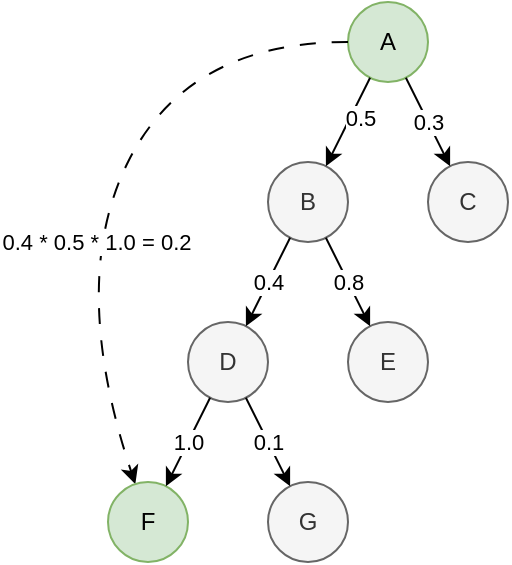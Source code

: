 <mxfile version="27.0.2">
  <diagram name="Page-1" id="7340mGMNs5xD894TJSfL">
    <mxGraphModel dx="979" dy="371" grid="1" gridSize="10" guides="1" tooltips="1" connect="1" arrows="1" fold="1" page="1" pageScale="1" pageWidth="850" pageHeight="1100" math="0" shadow="0">
      <root>
        <mxCell id="0" />
        <mxCell id="1" parent="0" />
        <mxCell id="Omaqz9L-98QQXD41gnPy-1" value="A" style="ellipse;whiteSpace=wrap;html=1;aspect=fixed;fillColor=#d5e8d4;strokeColor=#82b366;" vertex="1" parent="1">
          <mxGeometry x="200" y="40" width="40" height="40" as="geometry" />
        </mxCell>
        <mxCell id="Omaqz9L-98QQXD41gnPy-2" value="C" style="ellipse;whiteSpace=wrap;html=1;aspect=fixed;fillColor=#f5f5f5;fontColor=#333333;strokeColor=#666666;" vertex="1" parent="1">
          <mxGeometry x="240" y="120" width="40" height="40" as="geometry" />
        </mxCell>
        <mxCell id="Omaqz9L-98QQXD41gnPy-3" value="B" style="ellipse;whiteSpace=wrap;html=1;aspect=fixed;fillColor=#f5f5f5;fontColor=#333333;strokeColor=#666666;" vertex="1" parent="1">
          <mxGeometry x="160" y="120" width="40" height="40" as="geometry" />
        </mxCell>
        <mxCell id="Omaqz9L-98QQXD41gnPy-4" value="E" style="ellipse;whiteSpace=wrap;html=1;aspect=fixed;fillColor=#f5f5f5;fontColor=#333333;strokeColor=#666666;" vertex="1" parent="1">
          <mxGeometry x="200" y="200" width="40" height="40" as="geometry" />
        </mxCell>
        <mxCell id="Omaqz9L-98QQXD41gnPy-5" value="D" style="ellipse;whiteSpace=wrap;html=1;aspect=fixed;fillColor=#f5f5f5;strokeColor=#666666;fontColor=#333333;" vertex="1" parent="1">
          <mxGeometry x="120" y="200" width="40" height="40" as="geometry" />
        </mxCell>
        <mxCell id="Omaqz9L-98QQXD41gnPy-9" value="" style="endArrow=classic;html=1;rounded=0;" edge="1" parent="1" source="Omaqz9L-98QQXD41gnPy-1" target="Omaqz9L-98QQXD41gnPy-3">
          <mxGeometry width="50" height="50" relative="1" as="geometry">
            <mxPoint x="70" y="60" as="sourcePoint" />
            <mxPoint x="120" y="10" as="targetPoint" />
          </mxGeometry>
        </mxCell>
        <mxCell id="Omaqz9L-98QQXD41gnPy-13" value="0.5" style="edgeLabel;html=1;align=center;verticalAlign=middle;resizable=0;points=[];" vertex="1" connectable="0" parent="Omaqz9L-98QQXD41gnPy-9">
          <mxGeometry x="-0.182" y="4" relative="1" as="geometry">
            <mxPoint as="offset" />
          </mxGeometry>
        </mxCell>
        <mxCell id="Omaqz9L-98QQXD41gnPy-10" value="0.3" style="endArrow=classic;html=1;rounded=0;" edge="1" parent="1" source="Omaqz9L-98QQXD41gnPy-1" target="Omaqz9L-98QQXD41gnPy-2">
          <mxGeometry width="50" height="50" relative="1" as="geometry">
            <mxPoint x="216" y="84" as="sourcePoint" />
            <mxPoint x="190" y="130" as="targetPoint" />
          </mxGeometry>
        </mxCell>
        <mxCell id="Omaqz9L-98QQXD41gnPy-11" value="0.4" style="endArrow=classic;html=1;rounded=0;" edge="1" parent="1" source="Omaqz9L-98QQXD41gnPy-3" target="Omaqz9L-98QQXD41gnPy-5">
          <mxGeometry width="50" height="50" relative="1" as="geometry">
            <mxPoint x="216" y="84" as="sourcePoint" />
            <mxPoint x="190" y="130" as="targetPoint" />
          </mxGeometry>
        </mxCell>
        <mxCell id="Omaqz9L-98QQXD41gnPy-12" value="0.8" style="endArrow=classic;html=1;rounded=0;" edge="1" parent="1" source="Omaqz9L-98QQXD41gnPy-3" target="Omaqz9L-98QQXD41gnPy-4">
          <mxGeometry width="50" height="50" relative="1" as="geometry">
            <mxPoint x="176" y="164" as="sourcePoint" />
            <mxPoint x="150" y="210" as="targetPoint" />
          </mxGeometry>
        </mxCell>
        <mxCell id="Omaqz9L-98QQXD41gnPy-14" value="" style="curved=1;endArrow=classic;html=1;rounded=0;dashed=1;dashPattern=8 8;" edge="1" parent="1" source="Omaqz9L-98QQXD41gnPy-1" target="Omaqz9L-98QQXD41gnPy-19">
          <mxGeometry width="50" height="50" relative="1" as="geometry">
            <mxPoint x="270" y="520" as="sourcePoint" />
            <mxPoint x="320" y="470" as="targetPoint" />
            <Array as="points">
              <mxPoint x="120" y="60" />
              <mxPoint x="60" y="180" />
            </Array>
          </mxGeometry>
        </mxCell>
        <mxCell id="Omaqz9L-98QQXD41gnPy-15" value="0.4 * 0.5 * 1.0 = 0.2" style="edgeLabel;html=1;align=center;verticalAlign=middle;resizable=0;points=[];" vertex="1" connectable="0" parent="Omaqz9L-98QQXD41gnPy-14">
          <mxGeometry x="0.181" y="3" relative="1" as="geometry">
            <mxPoint as="offset" />
          </mxGeometry>
        </mxCell>
        <mxCell id="Omaqz9L-98QQXD41gnPy-19" value="F" style="ellipse;whiteSpace=wrap;html=1;aspect=fixed;fillColor=#d5e8d4;strokeColor=#82b366;" vertex="1" parent="1">
          <mxGeometry x="80" y="280" width="40" height="40" as="geometry" />
        </mxCell>
        <mxCell id="Omaqz9L-98QQXD41gnPy-22" value="G" style="ellipse;whiteSpace=wrap;html=1;aspect=fixed;fillColor=#f5f5f5;fontColor=#333333;strokeColor=#666666;" vertex="1" parent="1">
          <mxGeometry x="160" y="280" width="40" height="40" as="geometry" />
        </mxCell>
        <mxCell id="Omaqz9L-98QQXD41gnPy-23" value="1.0" style="endArrow=classic;html=1;rounded=0;" edge="1" parent="1" source="Omaqz9L-98QQXD41gnPy-5" target="Omaqz9L-98QQXD41gnPy-19">
          <mxGeometry width="50" height="50" relative="1" as="geometry">
            <mxPoint x="150" y="260" as="sourcePoint" />
            <mxPoint x="150" y="210" as="targetPoint" />
          </mxGeometry>
        </mxCell>
        <mxCell id="Omaqz9L-98QQXD41gnPy-24" value="0.1" style="endArrow=classic;html=1;rounded=0;" edge="1" parent="1" source="Omaqz9L-98QQXD41gnPy-5" target="Omaqz9L-98QQXD41gnPy-22">
          <mxGeometry width="50" height="50" relative="1" as="geometry">
            <mxPoint x="141" y="248" as="sourcePoint" />
            <mxPoint x="119" y="292" as="targetPoint" />
          </mxGeometry>
        </mxCell>
      </root>
    </mxGraphModel>
  </diagram>
</mxfile>
